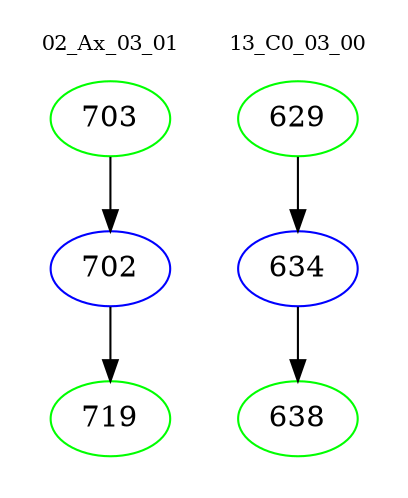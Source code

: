 digraph{
subgraph cluster_0 {
color = white
label = "02_Ax_03_01";
fontsize=10;
T0_703 [label="703", color="green"]
T0_703 -> T0_702 [color="black"]
T0_702 [label="702", color="blue"]
T0_702 -> T0_719 [color="black"]
T0_719 [label="719", color="green"]
}
subgraph cluster_1 {
color = white
label = "13_C0_03_00";
fontsize=10;
T1_629 [label="629", color="green"]
T1_629 -> T1_634 [color="black"]
T1_634 [label="634", color="blue"]
T1_634 -> T1_638 [color="black"]
T1_638 [label="638", color="green"]
}
}

